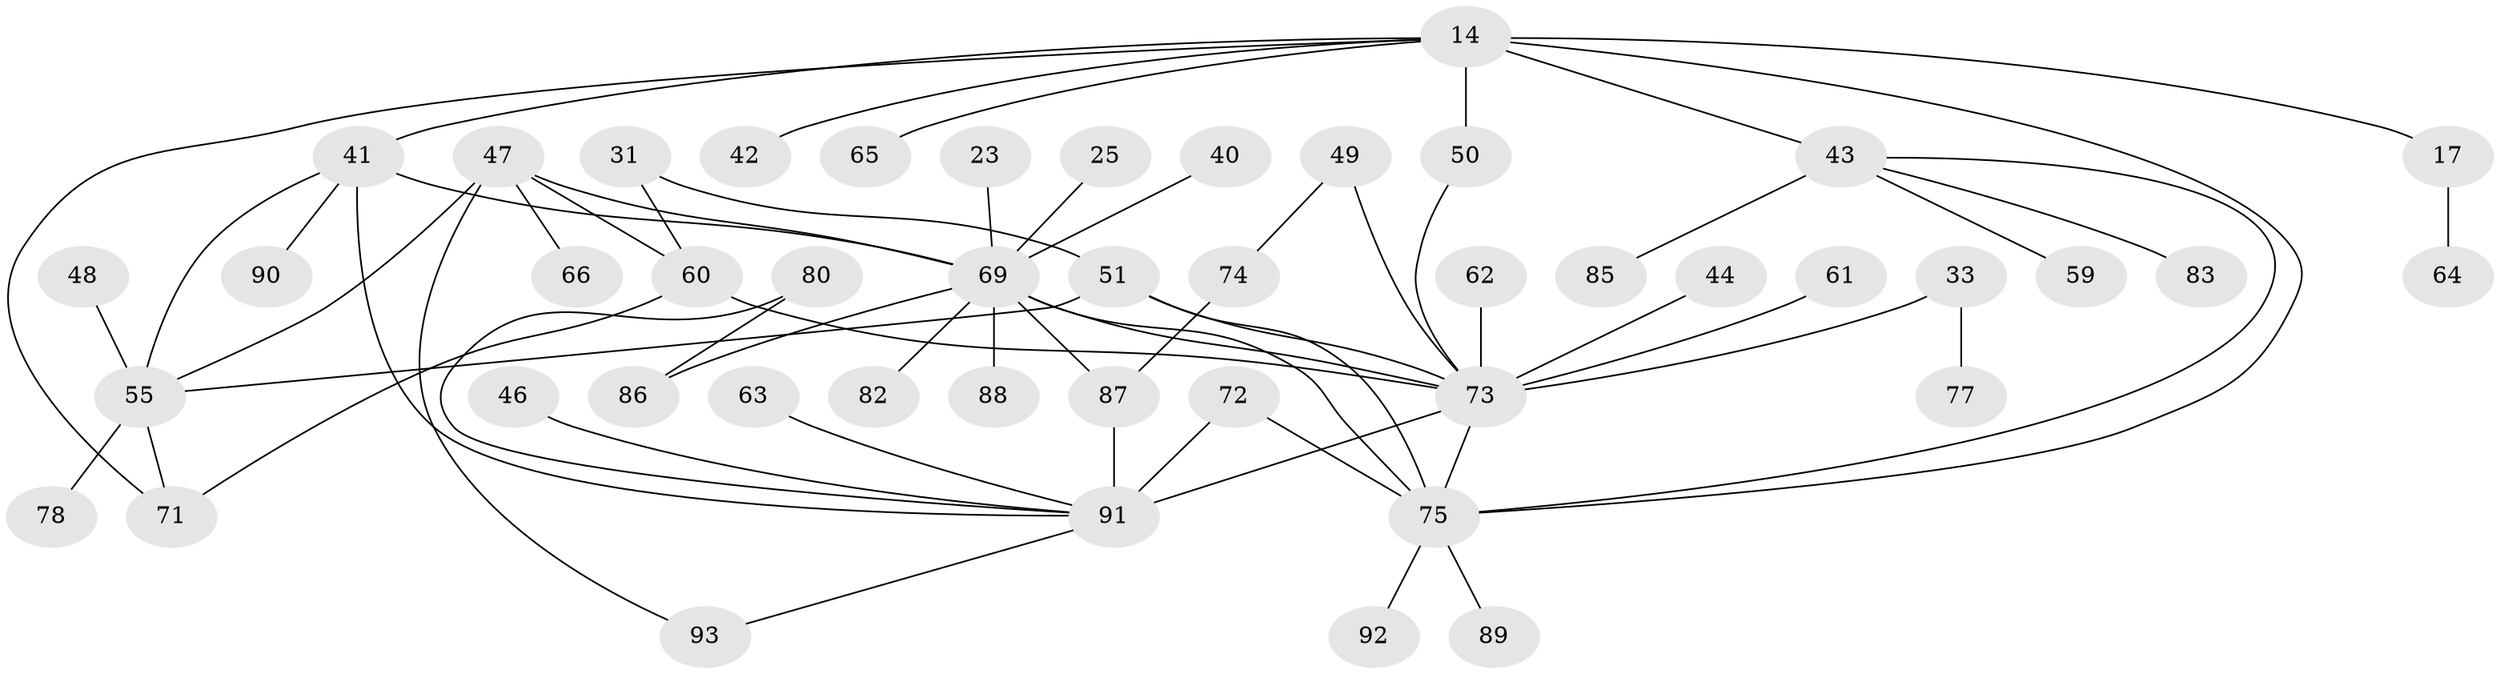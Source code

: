 // original degree distribution, {6: 0.053763440860215055, 9: 0.021505376344086023, 7: 0.03225806451612903, 2: 0.3118279569892473, 5: 0.06451612903225806, 4: 0.053763440860215055, 1: 0.27956989247311825, 3: 0.1827956989247312}
// Generated by graph-tools (version 1.1) at 2025/42/03/09/25 04:42:06]
// undirected, 46 vertices, 62 edges
graph export_dot {
graph [start="1"]
  node [color=gray90,style=filled];
  14;
  17;
  23;
  25;
  31;
  33;
  40;
  41 [super="+6+30"];
  42;
  43 [super="+32"];
  44;
  46;
  47 [super="+45"];
  48;
  49;
  50;
  51 [super="+5+39+7"];
  55 [super="+10"];
  59;
  60 [super="+54"];
  61;
  62;
  63;
  64;
  65;
  66;
  69 [super="+56+68"];
  71;
  72 [super="+67"];
  73 [super="+35+15+20+2"];
  74;
  75 [super="+58+57+29"];
  77;
  78;
  80 [super="+76"];
  82;
  83;
  85;
  86;
  87 [super="+70"];
  88;
  89;
  90;
  91 [super="+22+81+84"];
  92;
  93;
  14 -- 17;
  14 -- 42;
  14 -- 43 [weight=2];
  14 -- 65;
  14 -- 50;
  14 -- 71;
  14 -- 41;
  14 -- 75;
  17 -- 64;
  23 -- 69;
  25 -- 69;
  31 -- 51;
  31 -- 60;
  33 -- 77;
  33 -- 73;
  40 -- 69;
  41 -- 90;
  41 -- 55;
  41 -- 91 [weight=2];
  41 -- 69 [weight=2];
  43 -- 59;
  43 -- 83;
  43 -- 85;
  43 -- 75;
  44 -- 73;
  46 -- 91;
  47 -- 66;
  47 -- 55 [weight=2];
  47 -- 93;
  47 -- 60;
  47 -- 69;
  48 -- 55;
  49 -- 74;
  49 -- 73;
  50 -- 73;
  51 -- 55 [weight=2];
  51 -- 73 [weight=4];
  51 -- 75 [weight=2];
  55 -- 71;
  55 -- 78;
  60 -- 73 [weight=2];
  60 -- 71;
  61 -- 73;
  62 -- 73;
  63 -- 91;
  69 -- 86;
  69 -- 73 [weight=4];
  69 -- 75;
  69 -- 82;
  69 -- 87;
  69 -- 88;
  72 -- 91;
  72 -- 75;
  73 -- 91 [weight=4];
  73 -- 75 [weight=2];
  74 -- 87;
  75 -- 89;
  75 -- 92;
  80 -- 86;
  80 -- 91;
  87 -- 91 [weight=2];
  91 -- 93;
}
